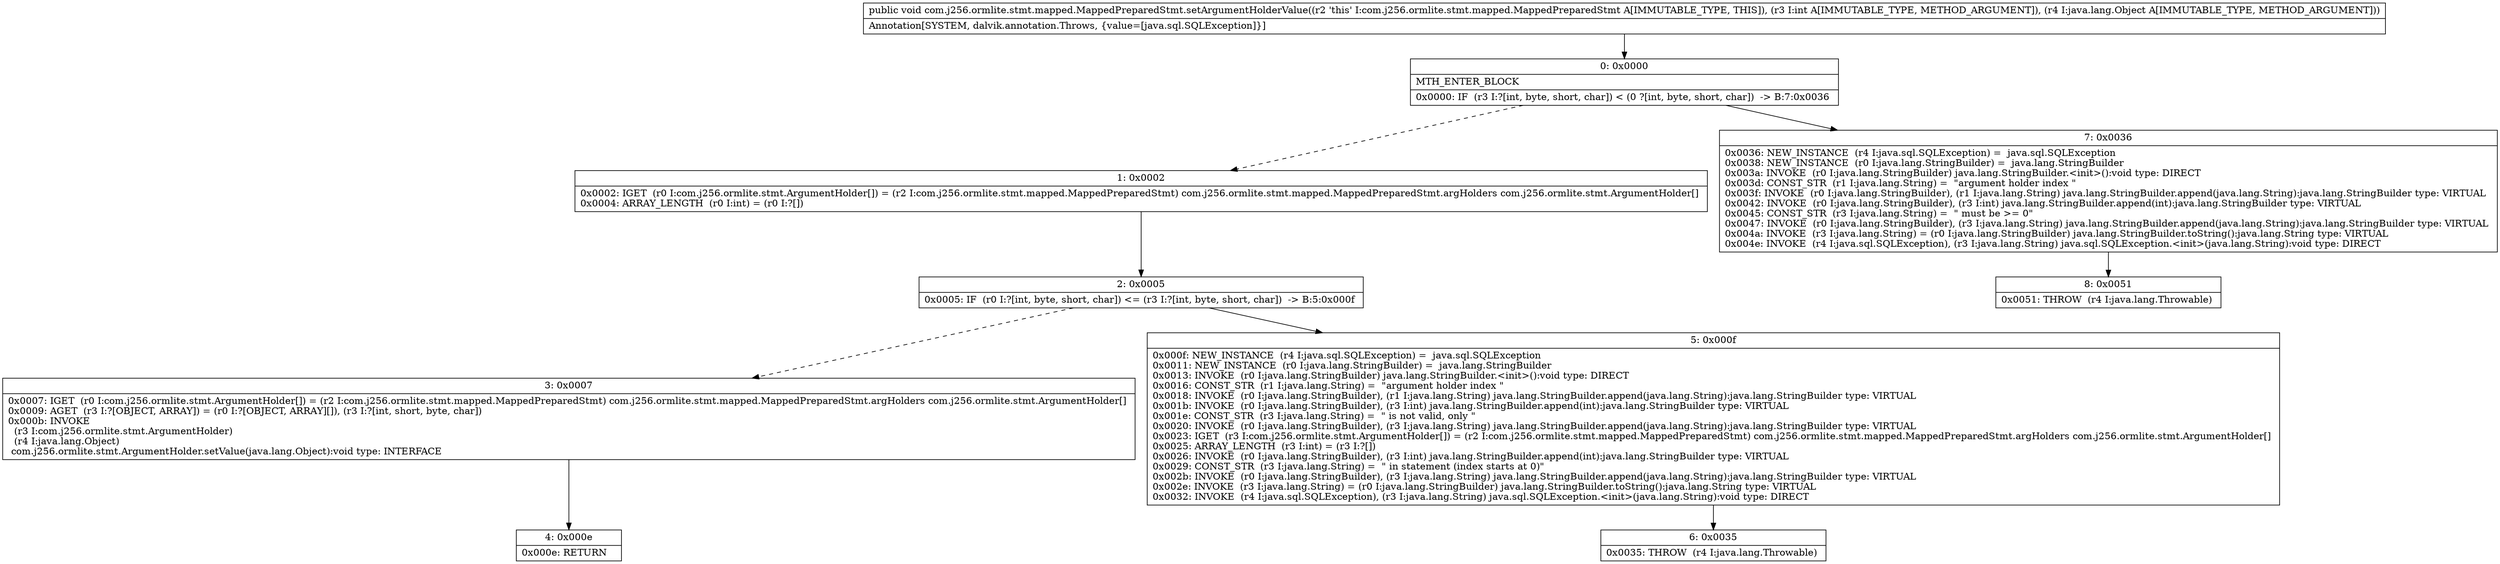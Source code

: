 digraph "CFG forcom.j256.ormlite.stmt.mapped.MappedPreparedStmt.setArgumentHolderValue(ILjava\/lang\/Object;)V" {
Node_0 [shape=record,label="{0\:\ 0x0000|MTH_ENTER_BLOCK\l|0x0000: IF  (r3 I:?[int, byte, short, char]) \< (0 ?[int, byte, short, char])  \-\> B:7:0x0036 \l}"];
Node_1 [shape=record,label="{1\:\ 0x0002|0x0002: IGET  (r0 I:com.j256.ormlite.stmt.ArgumentHolder[]) = (r2 I:com.j256.ormlite.stmt.mapped.MappedPreparedStmt) com.j256.ormlite.stmt.mapped.MappedPreparedStmt.argHolders com.j256.ormlite.stmt.ArgumentHolder[] \l0x0004: ARRAY_LENGTH  (r0 I:int) = (r0 I:?[]) \l}"];
Node_2 [shape=record,label="{2\:\ 0x0005|0x0005: IF  (r0 I:?[int, byte, short, char]) \<= (r3 I:?[int, byte, short, char])  \-\> B:5:0x000f \l}"];
Node_3 [shape=record,label="{3\:\ 0x0007|0x0007: IGET  (r0 I:com.j256.ormlite.stmt.ArgumentHolder[]) = (r2 I:com.j256.ormlite.stmt.mapped.MappedPreparedStmt) com.j256.ormlite.stmt.mapped.MappedPreparedStmt.argHolders com.j256.ormlite.stmt.ArgumentHolder[] \l0x0009: AGET  (r3 I:?[OBJECT, ARRAY]) = (r0 I:?[OBJECT, ARRAY][]), (r3 I:?[int, short, byte, char]) \l0x000b: INVOKE  \l  (r3 I:com.j256.ormlite.stmt.ArgumentHolder)\l  (r4 I:java.lang.Object)\l com.j256.ormlite.stmt.ArgumentHolder.setValue(java.lang.Object):void type: INTERFACE \l}"];
Node_4 [shape=record,label="{4\:\ 0x000e|0x000e: RETURN   \l}"];
Node_5 [shape=record,label="{5\:\ 0x000f|0x000f: NEW_INSTANCE  (r4 I:java.sql.SQLException) =  java.sql.SQLException \l0x0011: NEW_INSTANCE  (r0 I:java.lang.StringBuilder) =  java.lang.StringBuilder \l0x0013: INVOKE  (r0 I:java.lang.StringBuilder) java.lang.StringBuilder.\<init\>():void type: DIRECT \l0x0016: CONST_STR  (r1 I:java.lang.String) =  \"argument holder index \" \l0x0018: INVOKE  (r0 I:java.lang.StringBuilder), (r1 I:java.lang.String) java.lang.StringBuilder.append(java.lang.String):java.lang.StringBuilder type: VIRTUAL \l0x001b: INVOKE  (r0 I:java.lang.StringBuilder), (r3 I:int) java.lang.StringBuilder.append(int):java.lang.StringBuilder type: VIRTUAL \l0x001e: CONST_STR  (r3 I:java.lang.String) =  \" is not valid, only \" \l0x0020: INVOKE  (r0 I:java.lang.StringBuilder), (r3 I:java.lang.String) java.lang.StringBuilder.append(java.lang.String):java.lang.StringBuilder type: VIRTUAL \l0x0023: IGET  (r3 I:com.j256.ormlite.stmt.ArgumentHolder[]) = (r2 I:com.j256.ormlite.stmt.mapped.MappedPreparedStmt) com.j256.ormlite.stmt.mapped.MappedPreparedStmt.argHolders com.j256.ormlite.stmt.ArgumentHolder[] \l0x0025: ARRAY_LENGTH  (r3 I:int) = (r3 I:?[]) \l0x0026: INVOKE  (r0 I:java.lang.StringBuilder), (r3 I:int) java.lang.StringBuilder.append(int):java.lang.StringBuilder type: VIRTUAL \l0x0029: CONST_STR  (r3 I:java.lang.String) =  \" in statement (index starts at 0)\" \l0x002b: INVOKE  (r0 I:java.lang.StringBuilder), (r3 I:java.lang.String) java.lang.StringBuilder.append(java.lang.String):java.lang.StringBuilder type: VIRTUAL \l0x002e: INVOKE  (r3 I:java.lang.String) = (r0 I:java.lang.StringBuilder) java.lang.StringBuilder.toString():java.lang.String type: VIRTUAL \l0x0032: INVOKE  (r4 I:java.sql.SQLException), (r3 I:java.lang.String) java.sql.SQLException.\<init\>(java.lang.String):void type: DIRECT \l}"];
Node_6 [shape=record,label="{6\:\ 0x0035|0x0035: THROW  (r4 I:java.lang.Throwable) \l}"];
Node_7 [shape=record,label="{7\:\ 0x0036|0x0036: NEW_INSTANCE  (r4 I:java.sql.SQLException) =  java.sql.SQLException \l0x0038: NEW_INSTANCE  (r0 I:java.lang.StringBuilder) =  java.lang.StringBuilder \l0x003a: INVOKE  (r0 I:java.lang.StringBuilder) java.lang.StringBuilder.\<init\>():void type: DIRECT \l0x003d: CONST_STR  (r1 I:java.lang.String) =  \"argument holder index \" \l0x003f: INVOKE  (r0 I:java.lang.StringBuilder), (r1 I:java.lang.String) java.lang.StringBuilder.append(java.lang.String):java.lang.StringBuilder type: VIRTUAL \l0x0042: INVOKE  (r0 I:java.lang.StringBuilder), (r3 I:int) java.lang.StringBuilder.append(int):java.lang.StringBuilder type: VIRTUAL \l0x0045: CONST_STR  (r3 I:java.lang.String) =  \" must be \>= 0\" \l0x0047: INVOKE  (r0 I:java.lang.StringBuilder), (r3 I:java.lang.String) java.lang.StringBuilder.append(java.lang.String):java.lang.StringBuilder type: VIRTUAL \l0x004a: INVOKE  (r3 I:java.lang.String) = (r0 I:java.lang.StringBuilder) java.lang.StringBuilder.toString():java.lang.String type: VIRTUAL \l0x004e: INVOKE  (r4 I:java.sql.SQLException), (r3 I:java.lang.String) java.sql.SQLException.\<init\>(java.lang.String):void type: DIRECT \l}"];
Node_8 [shape=record,label="{8\:\ 0x0051|0x0051: THROW  (r4 I:java.lang.Throwable) \l}"];
MethodNode[shape=record,label="{public void com.j256.ormlite.stmt.mapped.MappedPreparedStmt.setArgumentHolderValue((r2 'this' I:com.j256.ormlite.stmt.mapped.MappedPreparedStmt A[IMMUTABLE_TYPE, THIS]), (r3 I:int A[IMMUTABLE_TYPE, METHOD_ARGUMENT]), (r4 I:java.lang.Object A[IMMUTABLE_TYPE, METHOD_ARGUMENT]))  | Annotation[SYSTEM, dalvik.annotation.Throws, \{value=[java.sql.SQLException]\}]\l}"];
MethodNode -> Node_0;
Node_0 -> Node_1[style=dashed];
Node_0 -> Node_7;
Node_1 -> Node_2;
Node_2 -> Node_3[style=dashed];
Node_2 -> Node_5;
Node_3 -> Node_4;
Node_5 -> Node_6;
Node_7 -> Node_8;
}

